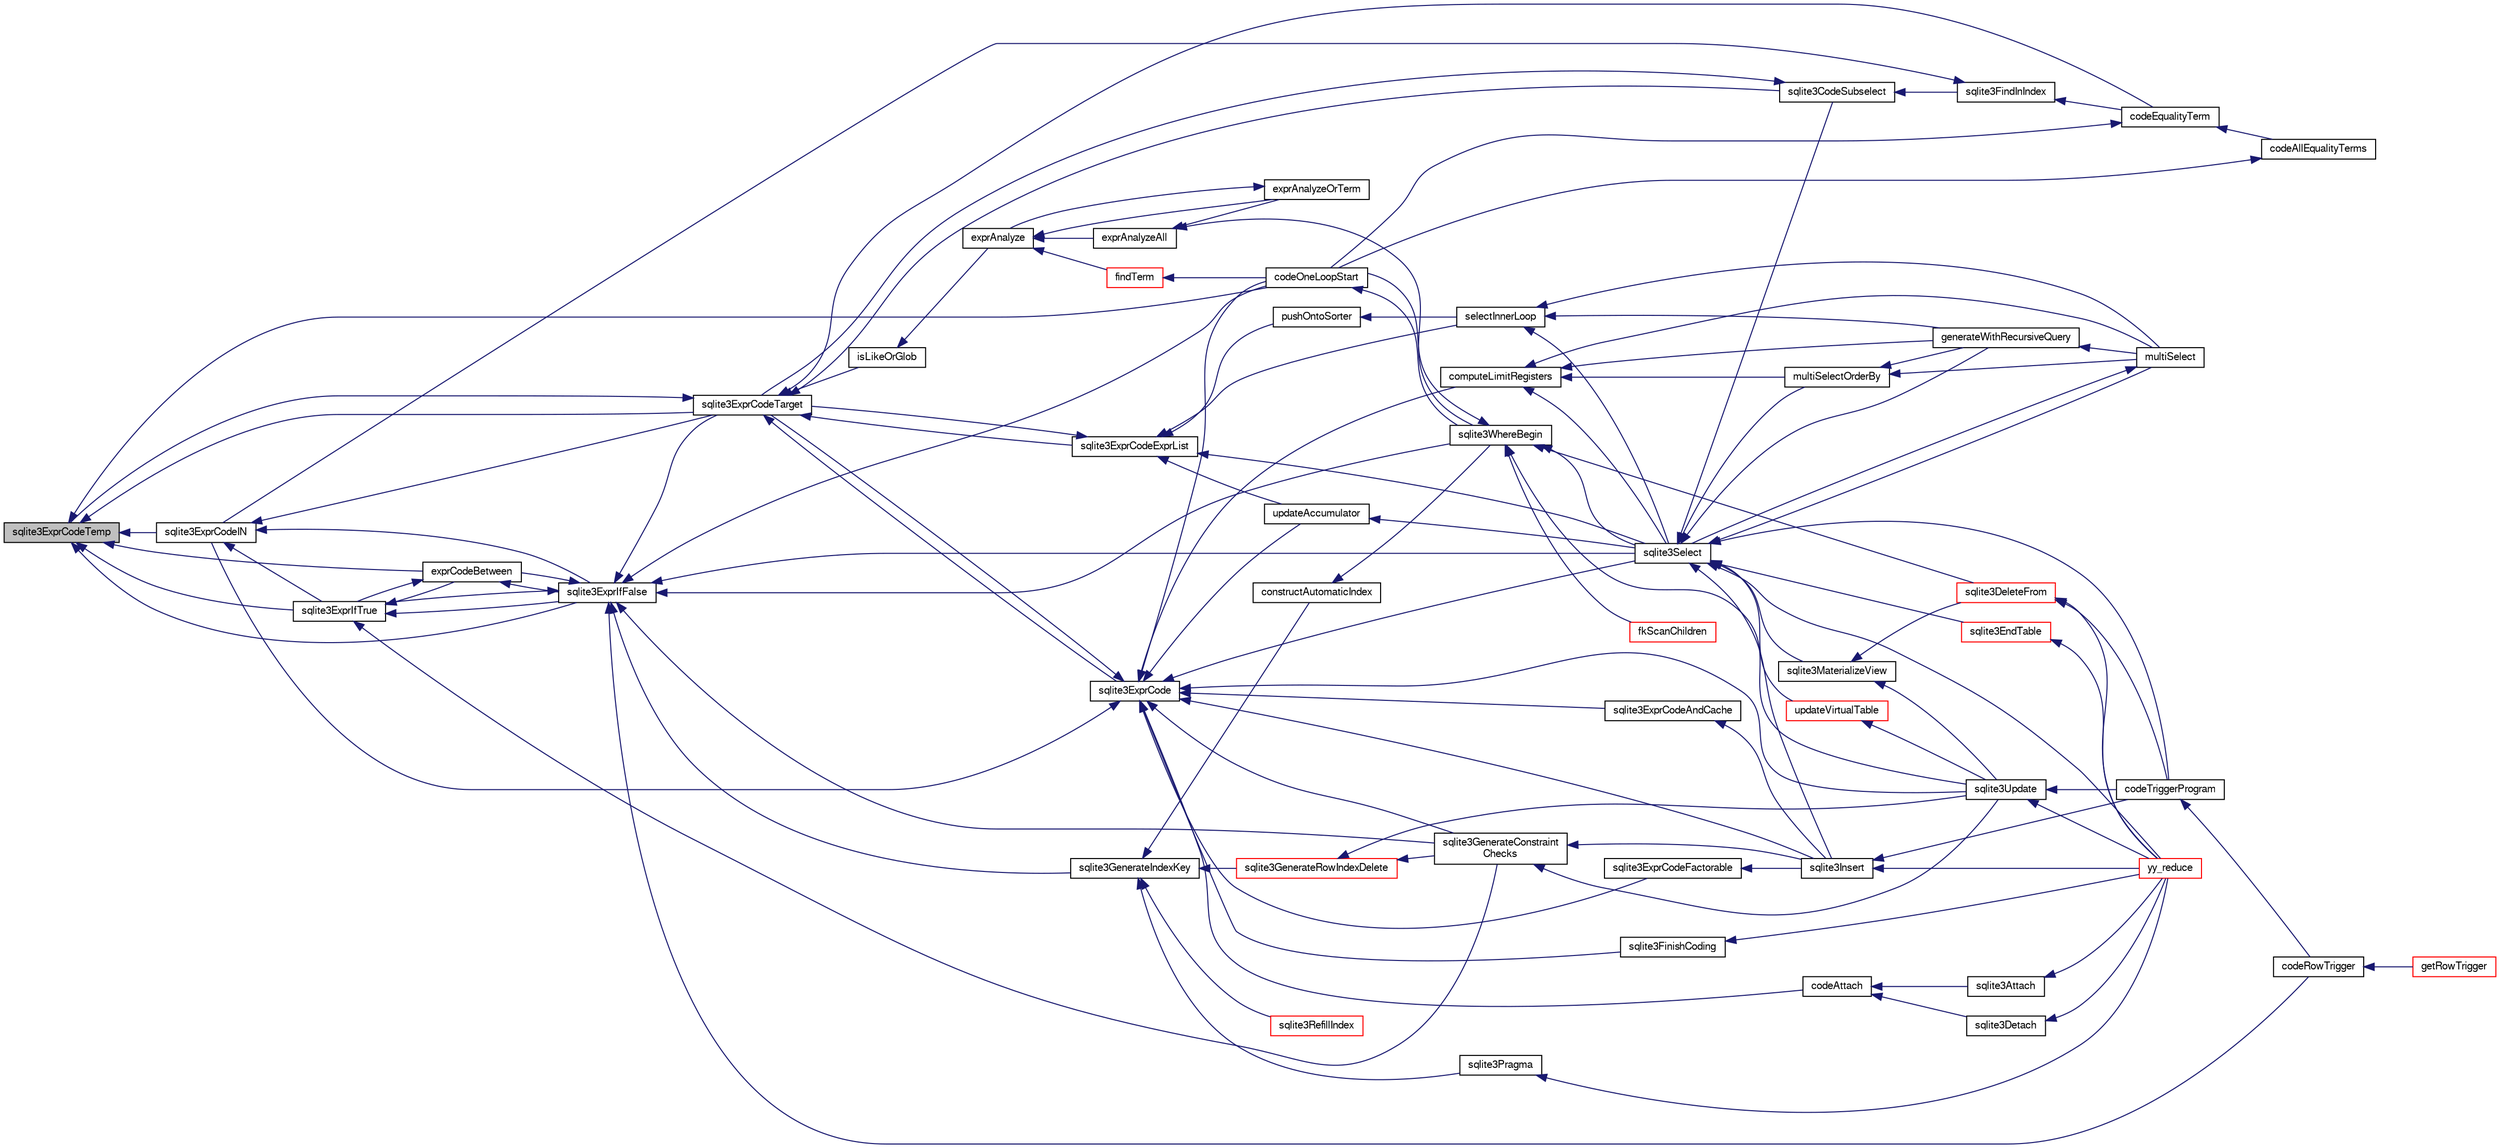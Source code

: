 digraph "sqlite3ExprCodeTemp"
{
  edge [fontname="FreeSans",fontsize="10",labelfontname="FreeSans",labelfontsize="10"];
  node [fontname="FreeSans",fontsize="10",shape=record];
  rankdir="LR";
  Node527910 [label="sqlite3ExprCodeTemp",height=0.2,width=0.4,color="black", fillcolor="grey75", style="filled", fontcolor="black"];
  Node527910 -> Node527911 [dir="back",color="midnightblue",fontsize="10",style="solid",fontname="FreeSans"];
  Node527911 [label="sqlite3ExprCodeIN",height=0.2,width=0.4,color="black", fillcolor="white", style="filled",URL="$sqlite3_8c.html#ad9cf4f5b5ffb90c24a4a0900c8626193"];
  Node527911 -> Node527912 [dir="back",color="midnightblue",fontsize="10",style="solid",fontname="FreeSans"];
  Node527912 [label="sqlite3ExprCodeTarget",height=0.2,width=0.4,color="black", fillcolor="white", style="filled",URL="$sqlite3_8c.html#a4f308397a0a3ed299ed31aaa1ae2a293"];
  Node527912 -> Node527913 [dir="back",color="midnightblue",fontsize="10",style="solid",fontname="FreeSans"];
  Node527913 [label="sqlite3CodeSubselect",height=0.2,width=0.4,color="black", fillcolor="white", style="filled",URL="$sqlite3_8c.html#aa69b46d2204a1d1b110107a1be12ee0c"];
  Node527913 -> Node527914 [dir="back",color="midnightblue",fontsize="10",style="solid",fontname="FreeSans"];
  Node527914 [label="sqlite3FindInIndex",height=0.2,width=0.4,color="black", fillcolor="white", style="filled",URL="$sqlite3_8c.html#af7d8c56ab0231f44bb5f87b3fafeffb2"];
  Node527914 -> Node527911 [dir="back",color="midnightblue",fontsize="10",style="solid",fontname="FreeSans"];
  Node527914 -> Node527915 [dir="back",color="midnightblue",fontsize="10",style="solid",fontname="FreeSans"];
  Node527915 [label="codeEqualityTerm",height=0.2,width=0.4,color="black", fillcolor="white", style="filled",URL="$sqlite3_8c.html#ad88a57073f031452c9843e97f15acc47"];
  Node527915 -> Node527916 [dir="back",color="midnightblue",fontsize="10",style="solid",fontname="FreeSans"];
  Node527916 [label="codeAllEqualityTerms",height=0.2,width=0.4,color="black", fillcolor="white", style="filled",URL="$sqlite3_8c.html#a3095598b812500a4efe41bf17cd49381"];
  Node527916 -> Node527917 [dir="back",color="midnightblue",fontsize="10",style="solid",fontname="FreeSans"];
  Node527917 [label="codeOneLoopStart",height=0.2,width=0.4,color="black", fillcolor="white", style="filled",URL="$sqlite3_8c.html#aa868875120b151c169cc79139ed6e008"];
  Node527917 -> Node527918 [dir="back",color="midnightblue",fontsize="10",style="solid",fontname="FreeSans"];
  Node527918 [label="sqlite3WhereBegin",height=0.2,width=0.4,color="black", fillcolor="white", style="filled",URL="$sqlite3_8c.html#acad049f5c9a96a8118cffd5e5ce89f7c"];
  Node527918 -> Node527919 [dir="back",color="midnightblue",fontsize="10",style="solid",fontname="FreeSans"];
  Node527919 [label="sqlite3DeleteFrom",height=0.2,width=0.4,color="red", fillcolor="white", style="filled",URL="$sqlite3_8c.html#ab9b4b45349188b49eabb23f94608a091"];
  Node527919 -> Node527924 [dir="back",color="midnightblue",fontsize="10",style="solid",fontname="FreeSans"];
  Node527924 [label="codeTriggerProgram",height=0.2,width=0.4,color="black", fillcolor="white", style="filled",URL="$sqlite3_8c.html#a120801f59d9281d201d2ff4b2606836e"];
  Node527924 -> Node527925 [dir="back",color="midnightblue",fontsize="10",style="solid",fontname="FreeSans"];
  Node527925 [label="codeRowTrigger",height=0.2,width=0.4,color="black", fillcolor="white", style="filled",URL="$sqlite3_8c.html#a463cea5aaaf388b560b206570a0022fc"];
  Node527925 -> Node527926 [dir="back",color="midnightblue",fontsize="10",style="solid",fontname="FreeSans"];
  Node527926 [label="getRowTrigger",height=0.2,width=0.4,color="red", fillcolor="white", style="filled",URL="$sqlite3_8c.html#a69626ef20b540d1a2b19cf56f3f45689"];
  Node527919 -> Node527922 [dir="back",color="midnightblue",fontsize="10",style="solid",fontname="FreeSans"];
  Node527922 [label="yy_reduce",height=0.2,width=0.4,color="red", fillcolor="white", style="filled",URL="$sqlite3_8c.html#a7c419a9b25711c666a9a2449ef377f14"];
  Node527918 -> Node527935 [dir="back",color="midnightblue",fontsize="10",style="solid",fontname="FreeSans"];
  Node527935 [label="fkScanChildren",height=0.2,width=0.4,color="red", fillcolor="white", style="filled",URL="$sqlite3_8c.html#a67c9dcb484336b3155e7a82a037d4691"];
  Node527918 -> Node527937 [dir="back",color="midnightblue",fontsize="10",style="solid",fontname="FreeSans"];
  Node527937 [label="sqlite3Select",height=0.2,width=0.4,color="black", fillcolor="white", style="filled",URL="$sqlite3_8c.html#a2465ee8c956209ba4b272477b7c21a45"];
  Node527937 -> Node527913 [dir="back",color="midnightblue",fontsize="10",style="solid",fontname="FreeSans"];
  Node527937 -> Node527938 [dir="back",color="midnightblue",fontsize="10",style="solid",fontname="FreeSans"];
  Node527938 [label="sqlite3EndTable",height=0.2,width=0.4,color="red", fillcolor="white", style="filled",URL="$sqlite3_8c.html#a7b5f2c66c0f0b6f819d970ca389768b0"];
  Node527938 -> Node527922 [dir="back",color="midnightblue",fontsize="10",style="solid",fontname="FreeSans"];
  Node527937 -> Node527940 [dir="back",color="midnightblue",fontsize="10",style="solid",fontname="FreeSans"];
  Node527940 [label="sqlite3MaterializeView",height=0.2,width=0.4,color="black", fillcolor="white", style="filled",URL="$sqlite3_8c.html#a4557984b0b75f998fb0c3f231c9b1def"];
  Node527940 -> Node527919 [dir="back",color="midnightblue",fontsize="10",style="solid",fontname="FreeSans"];
  Node527940 -> Node527932 [dir="back",color="midnightblue",fontsize="10",style="solid",fontname="FreeSans"];
  Node527932 [label="sqlite3Update",height=0.2,width=0.4,color="black", fillcolor="white", style="filled",URL="$sqlite3_8c.html#ac5aa67c46e8cc8174566fabe6809fafa"];
  Node527932 -> Node527924 [dir="back",color="midnightblue",fontsize="10",style="solid",fontname="FreeSans"];
  Node527932 -> Node527922 [dir="back",color="midnightblue",fontsize="10",style="solid",fontname="FreeSans"];
  Node527937 -> Node527931 [dir="back",color="midnightblue",fontsize="10",style="solid",fontname="FreeSans"];
  Node527931 [label="sqlite3Insert",height=0.2,width=0.4,color="black", fillcolor="white", style="filled",URL="$sqlite3_8c.html#a5b17c9c2000bae6bdff8e6be48d7dc2b"];
  Node527931 -> Node527924 [dir="back",color="midnightblue",fontsize="10",style="solid",fontname="FreeSans"];
  Node527931 -> Node527922 [dir="back",color="midnightblue",fontsize="10",style="solid",fontname="FreeSans"];
  Node527937 -> Node527941 [dir="back",color="midnightblue",fontsize="10",style="solid",fontname="FreeSans"];
  Node527941 [label="generateWithRecursiveQuery",height=0.2,width=0.4,color="black", fillcolor="white", style="filled",URL="$sqlite3_8c.html#ade2c3663fa9c3b9676507984b9483942"];
  Node527941 -> Node527942 [dir="back",color="midnightblue",fontsize="10",style="solid",fontname="FreeSans"];
  Node527942 [label="multiSelect",height=0.2,width=0.4,color="black", fillcolor="white", style="filled",URL="$sqlite3_8c.html#a6456c61f3d9b2389738753cedfa24fa7"];
  Node527942 -> Node527937 [dir="back",color="midnightblue",fontsize="10",style="solid",fontname="FreeSans"];
  Node527937 -> Node527942 [dir="back",color="midnightblue",fontsize="10",style="solid",fontname="FreeSans"];
  Node527937 -> Node527943 [dir="back",color="midnightblue",fontsize="10",style="solid",fontname="FreeSans"];
  Node527943 [label="multiSelectOrderBy",height=0.2,width=0.4,color="black", fillcolor="white", style="filled",URL="$sqlite3_8c.html#afcdb8488c6f4dfdadaf9f04bca35b808"];
  Node527943 -> Node527941 [dir="back",color="midnightblue",fontsize="10",style="solid",fontname="FreeSans"];
  Node527943 -> Node527942 [dir="back",color="midnightblue",fontsize="10",style="solid",fontname="FreeSans"];
  Node527937 -> Node527924 [dir="back",color="midnightblue",fontsize="10",style="solid",fontname="FreeSans"];
  Node527937 -> Node527944 [dir="back",color="midnightblue",fontsize="10",style="solid",fontname="FreeSans"];
  Node527944 [label="updateVirtualTable",height=0.2,width=0.4,color="red", fillcolor="white", style="filled",URL="$sqlite3_8c.html#a740220531db9293c39a2cdd7da3f74e1"];
  Node527944 -> Node527932 [dir="back",color="midnightblue",fontsize="10",style="solid",fontname="FreeSans"];
  Node527937 -> Node527922 [dir="back",color="midnightblue",fontsize="10",style="solid",fontname="FreeSans"];
  Node527918 -> Node527932 [dir="back",color="midnightblue",fontsize="10",style="solid",fontname="FreeSans"];
  Node527918 -> Node527917 [dir="back",color="midnightblue",fontsize="10",style="solid",fontname="FreeSans"];
  Node527915 -> Node527917 [dir="back",color="midnightblue",fontsize="10",style="solid",fontname="FreeSans"];
  Node527913 -> Node527912 [dir="back",color="midnightblue",fontsize="10",style="solid",fontname="FreeSans"];
  Node527912 -> Node527910 [dir="back",color="midnightblue",fontsize="10",style="solid",fontname="FreeSans"];
  Node527912 -> Node527945 [dir="back",color="midnightblue",fontsize="10",style="solid",fontname="FreeSans"];
  Node527945 [label="sqlite3ExprCode",height=0.2,width=0.4,color="black", fillcolor="white", style="filled",URL="$sqlite3_8c.html#a75f270fb0b111b86924cca4ea507b417"];
  Node527945 -> Node527911 [dir="back",color="midnightblue",fontsize="10",style="solid",fontname="FreeSans"];
  Node527945 -> Node527912 [dir="back",color="midnightblue",fontsize="10",style="solid",fontname="FreeSans"];
  Node527945 -> Node527946 [dir="back",color="midnightblue",fontsize="10",style="solid",fontname="FreeSans"];
  Node527946 [label="sqlite3ExprCodeFactorable",height=0.2,width=0.4,color="black", fillcolor="white", style="filled",URL="$sqlite3_8c.html#a843f7fd58eec5a683c1fd8435fcd1e84"];
  Node527946 -> Node527931 [dir="back",color="midnightblue",fontsize="10",style="solid",fontname="FreeSans"];
  Node527945 -> Node527947 [dir="back",color="midnightblue",fontsize="10",style="solid",fontname="FreeSans"];
  Node527947 [label="sqlite3ExprCodeAndCache",height=0.2,width=0.4,color="black", fillcolor="white", style="filled",URL="$sqlite3_8c.html#ae3e46527d9b7fc9cb9236d21a5e6b1d8"];
  Node527947 -> Node527931 [dir="back",color="midnightblue",fontsize="10",style="solid",fontname="FreeSans"];
  Node527945 -> Node527948 [dir="back",color="midnightblue",fontsize="10",style="solid",fontname="FreeSans"];
  Node527948 [label="codeAttach",height=0.2,width=0.4,color="black", fillcolor="white", style="filled",URL="$sqlite3_8c.html#ade4e9e30d828a19c191fdcb098676d5b"];
  Node527948 -> Node527949 [dir="back",color="midnightblue",fontsize="10",style="solid",fontname="FreeSans"];
  Node527949 [label="sqlite3Detach",height=0.2,width=0.4,color="black", fillcolor="white", style="filled",URL="$sqlite3_8c.html#ab1a5a0b01c7560aef5e0b8603a68747d"];
  Node527949 -> Node527922 [dir="back",color="midnightblue",fontsize="10",style="solid",fontname="FreeSans"];
  Node527948 -> Node527950 [dir="back",color="midnightblue",fontsize="10",style="solid",fontname="FreeSans"];
  Node527950 [label="sqlite3Attach",height=0.2,width=0.4,color="black", fillcolor="white", style="filled",URL="$sqlite3_8c.html#ae0907fe0b43cc1b4c7e6a16213e8546f"];
  Node527950 -> Node527922 [dir="back",color="midnightblue",fontsize="10",style="solid",fontname="FreeSans"];
  Node527945 -> Node527951 [dir="back",color="midnightblue",fontsize="10",style="solid",fontname="FreeSans"];
  Node527951 [label="sqlite3FinishCoding",height=0.2,width=0.4,color="black", fillcolor="white", style="filled",URL="$sqlite3_8c.html#a651bc5b446c276c092705856d995b278"];
  Node527951 -> Node527922 [dir="back",color="midnightblue",fontsize="10",style="solid",fontname="FreeSans"];
  Node527945 -> Node527931 [dir="back",color="midnightblue",fontsize="10",style="solid",fontname="FreeSans"];
  Node527945 -> Node527930 [dir="back",color="midnightblue",fontsize="10",style="solid",fontname="FreeSans"];
  Node527930 [label="sqlite3GenerateConstraint\lChecks",height=0.2,width=0.4,color="black", fillcolor="white", style="filled",URL="$sqlite3_8c.html#aef639c1e6a0c0a67ca6e7690ad931bd2"];
  Node527930 -> Node527931 [dir="back",color="midnightblue",fontsize="10",style="solid",fontname="FreeSans"];
  Node527930 -> Node527932 [dir="back",color="midnightblue",fontsize="10",style="solid",fontname="FreeSans"];
  Node527945 -> Node527952 [dir="back",color="midnightblue",fontsize="10",style="solid",fontname="FreeSans"];
  Node527952 [label="computeLimitRegisters",height=0.2,width=0.4,color="black", fillcolor="white", style="filled",URL="$sqlite3_8c.html#ae9d37055e4905929b6f6cda5461e2f37"];
  Node527952 -> Node527941 [dir="back",color="midnightblue",fontsize="10",style="solid",fontname="FreeSans"];
  Node527952 -> Node527942 [dir="back",color="midnightblue",fontsize="10",style="solid",fontname="FreeSans"];
  Node527952 -> Node527943 [dir="back",color="midnightblue",fontsize="10",style="solid",fontname="FreeSans"];
  Node527952 -> Node527937 [dir="back",color="midnightblue",fontsize="10",style="solid",fontname="FreeSans"];
  Node527945 -> Node527953 [dir="back",color="midnightblue",fontsize="10",style="solid",fontname="FreeSans"];
  Node527953 [label="updateAccumulator",height=0.2,width=0.4,color="black", fillcolor="white", style="filled",URL="$sqlite3_8c.html#a1681660dd3ecd50c8727d6e56a537bd9"];
  Node527953 -> Node527937 [dir="back",color="midnightblue",fontsize="10",style="solid",fontname="FreeSans"];
  Node527945 -> Node527937 [dir="back",color="midnightblue",fontsize="10",style="solid",fontname="FreeSans"];
  Node527945 -> Node527932 [dir="back",color="midnightblue",fontsize="10",style="solid",fontname="FreeSans"];
  Node527945 -> Node527917 [dir="back",color="midnightblue",fontsize="10",style="solid",fontname="FreeSans"];
  Node527912 -> Node527954 [dir="back",color="midnightblue",fontsize="10",style="solid",fontname="FreeSans"];
  Node527954 [label="sqlite3ExprCodeExprList",height=0.2,width=0.4,color="black", fillcolor="white", style="filled",URL="$sqlite3_8c.html#a05b2b3dc3de7565de24eb3a2ff4e9566"];
  Node527954 -> Node527912 [dir="back",color="midnightblue",fontsize="10",style="solid",fontname="FreeSans"];
  Node527954 -> Node527955 [dir="back",color="midnightblue",fontsize="10",style="solid",fontname="FreeSans"];
  Node527955 [label="pushOntoSorter",height=0.2,width=0.4,color="black", fillcolor="white", style="filled",URL="$sqlite3_8c.html#a4555397beb584a386e7739cf022a6651"];
  Node527955 -> Node527956 [dir="back",color="midnightblue",fontsize="10",style="solid",fontname="FreeSans"];
  Node527956 [label="selectInnerLoop",height=0.2,width=0.4,color="black", fillcolor="white", style="filled",URL="$sqlite3_8c.html#ababe0933661ebe67eb0e6074bb1fd411"];
  Node527956 -> Node527941 [dir="back",color="midnightblue",fontsize="10",style="solid",fontname="FreeSans"];
  Node527956 -> Node527942 [dir="back",color="midnightblue",fontsize="10",style="solid",fontname="FreeSans"];
  Node527956 -> Node527937 [dir="back",color="midnightblue",fontsize="10",style="solid",fontname="FreeSans"];
  Node527954 -> Node527956 [dir="back",color="midnightblue",fontsize="10",style="solid",fontname="FreeSans"];
  Node527954 -> Node527953 [dir="back",color="midnightblue",fontsize="10",style="solid",fontname="FreeSans"];
  Node527954 -> Node527937 [dir="back",color="midnightblue",fontsize="10",style="solid",fontname="FreeSans"];
  Node527912 -> Node527957 [dir="back",color="midnightblue",fontsize="10",style="solid",fontname="FreeSans"];
  Node527957 [label="isLikeOrGlob",height=0.2,width=0.4,color="black", fillcolor="white", style="filled",URL="$sqlite3_8c.html#a6c38e495198bf8976f68d1a6ebd74a50"];
  Node527957 -> Node527958 [dir="back",color="midnightblue",fontsize="10",style="solid",fontname="FreeSans"];
  Node527958 [label="exprAnalyze",height=0.2,width=0.4,color="black", fillcolor="white", style="filled",URL="$sqlite3_8c.html#acb10e48c9a4184a4edd9bfd5b14ad0b7"];
  Node527958 -> Node527959 [dir="back",color="midnightblue",fontsize="10",style="solid",fontname="FreeSans"];
  Node527959 [label="findTerm",height=0.2,width=0.4,color="red", fillcolor="white", style="filled",URL="$sqlite3_8c.html#af26eb1eed85001fcf29fa189b631ac4b"];
  Node527959 -> Node527917 [dir="back",color="midnightblue",fontsize="10",style="solid",fontname="FreeSans"];
  Node527958 -> Node527964 [dir="back",color="midnightblue",fontsize="10",style="solid",fontname="FreeSans"];
  Node527964 [label="exprAnalyzeAll",height=0.2,width=0.4,color="black", fillcolor="white", style="filled",URL="$sqlite3_8c.html#a2e7a957af98e240fa68e34d6ff639437"];
  Node527964 -> Node527965 [dir="back",color="midnightblue",fontsize="10",style="solid",fontname="FreeSans"];
  Node527965 [label="exprAnalyzeOrTerm",height=0.2,width=0.4,color="black", fillcolor="white", style="filled",URL="$sqlite3_8c.html#ab95cabd8b51cb2291b5bef0c4a3776d2"];
  Node527965 -> Node527958 [dir="back",color="midnightblue",fontsize="10",style="solid",fontname="FreeSans"];
  Node527964 -> Node527918 [dir="back",color="midnightblue",fontsize="10",style="solid",fontname="FreeSans"];
  Node527958 -> Node527965 [dir="back",color="midnightblue",fontsize="10",style="solid",fontname="FreeSans"];
  Node527912 -> Node527915 [dir="back",color="midnightblue",fontsize="10",style="solid",fontname="FreeSans"];
  Node527911 -> Node527966 [dir="back",color="midnightblue",fontsize="10",style="solid",fontname="FreeSans"];
  Node527966 [label="sqlite3ExprIfTrue",height=0.2,width=0.4,color="black", fillcolor="white", style="filled",URL="$sqlite3_8c.html#ad93a55237c23e1b743ab1f59df1a1444"];
  Node527966 -> Node527967 [dir="back",color="midnightblue",fontsize="10",style="solid",fontname="FreeSans"];
  Node527967 [label="exprCodeBetween",height=0.2,width=0.4,color="black", fillcolor="white", style="filled",URL="$sqlite3_8c.html#abd053493214542bca8f406f42145d173"];
  Node527967 -> Node527966 [dir="back",color="midnightblue",fontsize="10",style="solid",fontname="FreeSans"];
  Node527967 -> Node527968 [dir="back",color="midnightblue",fontsize="10",style="solid",fontname="FreeSans"];
  Node527968 [label="sqlite3ExprIfFalse",height=0.2,width=0.4,color="black", fillcolor="white", style="filled",URL="$sqlite3_8c.html#af97ecccb5d56e321e118414b08f65b71"];
  Node527968 -> Node527912 [dir="back",color="midnightblue",fontsize="10",style="solid",fontname="FreeSans"];
  Node527968 -> Node527967 [dir="back",color="midnightblue",fontsize="10",style="solid",fontname="FreeSans"];
  Node527968 -> Node527966 [dir="back",color="midnightblue",fontsize="10",style="solid",fontname="FreeSans"];
  Node527968 -> Node527969 [dir="back",color="midnightblue",fontsize="10",style="solid",fontname="FreeSans"];
  Node527969 [label="sqlite3GenerateIndexKey",height=0.2,width=0.4,color="black", fillcolor="white", style="filled",URL="$sqlite3_8c.html#ab85ac93d5c5e6760f45f07897be7f272"];
  Node527969 -> Node527970 [dir="back",color="midnightblue",fontsize="10",style="solid",fontname="FreeSans"];
  Node527970 [label="sqlite3RefillIndex",height=0.2,width=0.4,color="red", fillcolor="white", style="filled",URL="$sqlite3_8c.html#a17be5b679d9181b961ea9ba4a18d4f80"];
  Node527969 -> Node527977 [dir="back",color="midnightblue",fontsize="10",style="solid",fontname="FreeSans"];
  Node527977 [label="sqlite3GenerateRowIndexDelete",height=0.2,width=0.4,color="red", fillcolor="white", style="filled",URL="$sqlite3_8c.html#a09c23ae08a7c469d62705f067d7a2135"];
  Node527977 -> Node527930 [dir="back",color="midnightblue",fontsize="10",style="solid",fontname="FreeSans"];
  Node527977 -> Node527932 [dir="back",color="midnightblue",fontsize="10",style="solid",fontname="FreeSans"];
  Node527969 -> Node527978 [dir="back",color="midnightblue",fontsize="10",style="solid",fontname="FreeSans"];
  Node527978 [label="sqlite3Pragma",height=0.2,width=0.4,color="black", fillcolor="white", style="filled",URL="$sqlite3_8c.html#a111391370f58f8e6a6eca51fd34d62ed"];
  Node527978 -> Node527922 [dir="back",color="midnightblue",fontsize="10",style="solid",fontname="FreeSans"];
  Node527969 -> Node527979 [dir="back",color="midnightblue",fontsize="10",style="solid",fontname="FreeSans"];
  Node527979 [label="constructAutomaticIndex",height=0.2,width=0.4,color="black", fillcolor="white", style="filled",URL="$sqlite3_8c.html#aad43d38bc718f4c8e8d0dd8f33ed526f"];
  Node527979 -> Node527918 [dir="back",color="midnightblue",fontsize="10",style="solid",fontname="FreeSans"];
  Node527968 -> Node527930 [dir="back",color="midnightblue",fontsize="10",style="solid",fontname="FreeSans"];
  Node527968 -> Node527937 [dir="back",color="midnightblue",fontsize="10",style="solid",fontname="FreeSans"];
  Node527968 -> Node527925 [dir="back",color="midnightblue",fontsize="10",style="solid",fontname="FreeSans"];
  Node527968 -> Node527917 [dir="back",color="midnightblue",fontsize="10",style="solid",fontname="FreeSans"];
  Node527968 -> Node527918 [dir="back",color="midnightblue",fontsize="10",style="solid",fontname="FreeSans"];
  Node527966 -> Node527968 [dir="back",color="midnightblue",fontsize="10",style="solid",fontname="FreeSans"];
  Node527966 -> Node527930 [dir="back",color="midnightblue",fontsize="10",style="solid",fontname="FreeSans"];
  Node527911 -> Node527968 [dir="back",color="midnightblue",fontsize="10",style="solid",fontname="FreeSans"];
  Node527910 -> Node527912 [dir="back",color="midnightblue",fontsize="10",style="solid",fontname="FreeSans"];
  Node527910 -> Node527967 [dir="back",color="midnightblue",fontsize="10",style="solid",fontname="FreeSans"];
  Node527910 -> Node527966 [dir="back",color="midnightblue",fontsize="10",style="solid",fontname="FreeSans"];
  Node527910 -> Node527968 [dir="back",color="midnightblue",fontsize="10",style="solid",fontname="FreeSans"];
  Node527910 -> Node527917 [dir="back",color="midnightblue",fontsize="10",style="solid",fontname="FreeSans"];
}
